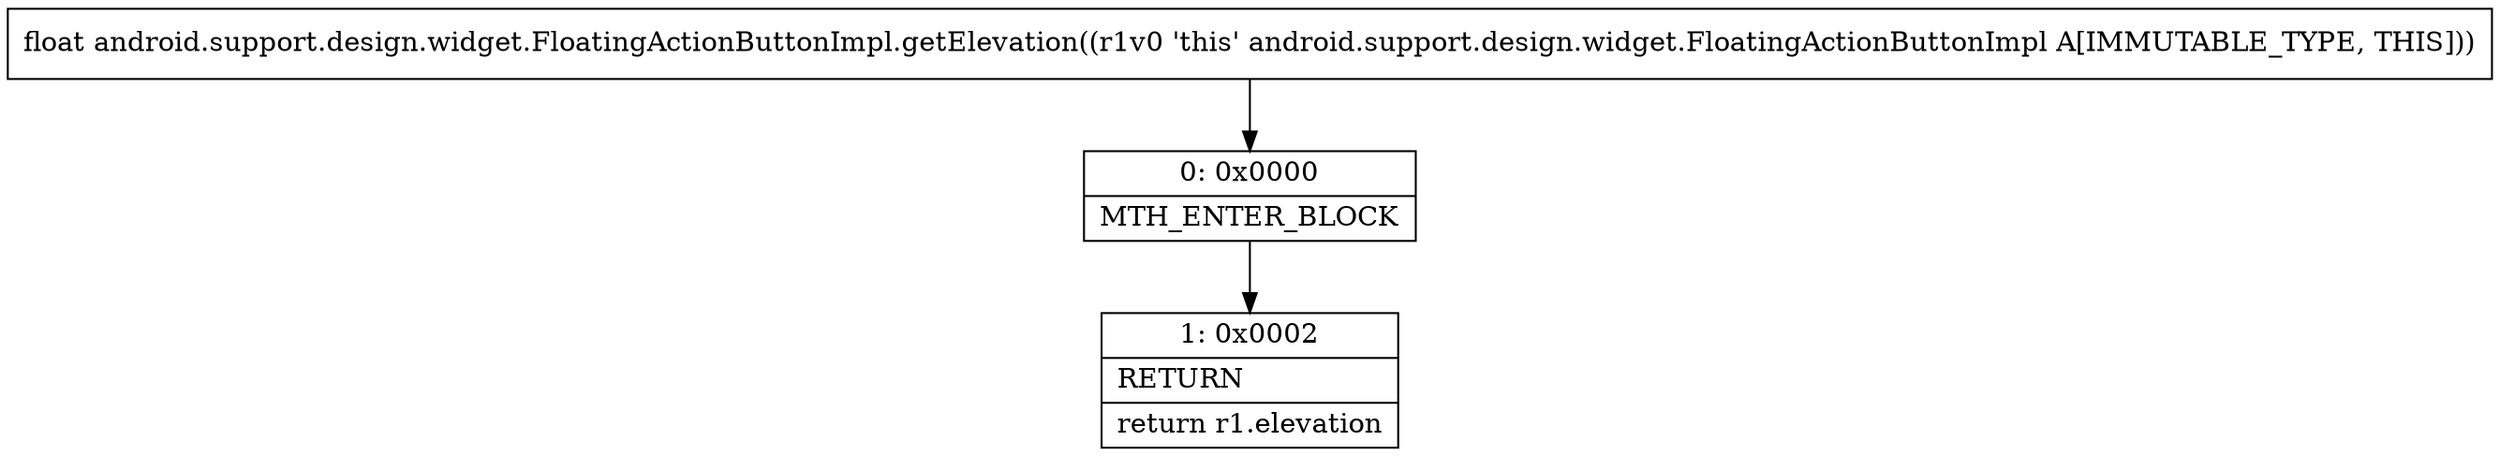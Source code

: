 digraph "CFG forandroid.support.design.widget.FloatingActionButtonImpl.getElevation()F" {
Node_0 [shape=record,label="{0\:\ 0x0000|MTH_ENTER_BLOCK\l}"];
Node_1 [shape=record,label="{1\:\ 0x0002|RETURN\l|return r1.elevation\l}"];
MethodNode[shape=record,label="{float android.support.design.widget.FloatingActionButtonImpl.getElevation((r1v0 'this' android.support.design.widget.FloatingActionButtonImpl A[IMMUTABLE_TYPE, THIS])) }"];
MethodNode -> Node_0;
Node_0 -> Node_1;
}


